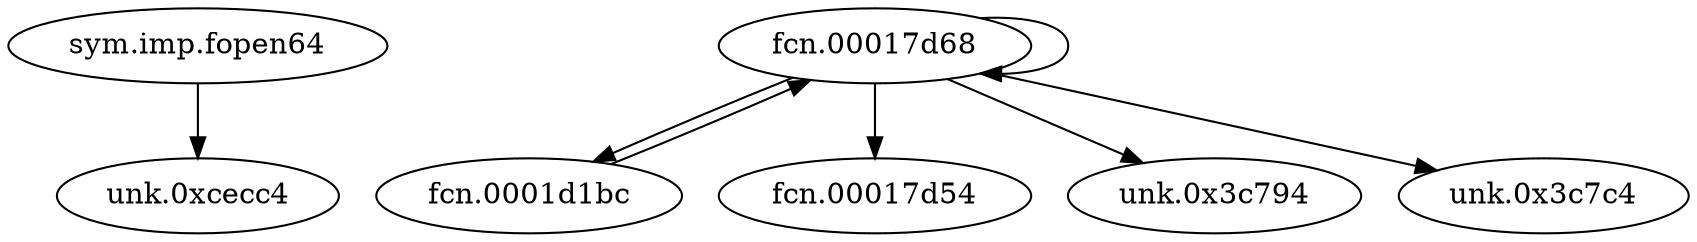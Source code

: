 digraph code {
  "0x000cec80" [label="sym.imp.fopen64"];
  "0x000cec80" -> "0x000cecc4";
  "0x000cecc4" [label="unk.0xcecc4"];
  "0x00017d68" [label="fcn.00017d68"];
  "0x00017d68" -> "0x00017d68";
  "0x00017d68" [label="fcn.00017d68"];
  "0x00017d68" -> "0x0001d1bc";
  "0x0001d1bc" [label="fcn.0001d1bc"];
  "0x00017d68" -> "0x00017d54";
  "0x00017d54" [label="fcn.00017d54"];
  "0x00017d68" -> "0x0003c794";
  "0x0003c794" [label="unk.0x3c794"];
  "0x00017d68" -> "0x0003c7c4";
  "0x0003c7c4" [label="unk.0x3c7c4"];
  "0x0001d1bc" [label="fcn.0001d1bc"];
  "0x0001d1bc" -> "0x00017d68";
  "0x00017d68" [label="fcn.00017d68"];
}